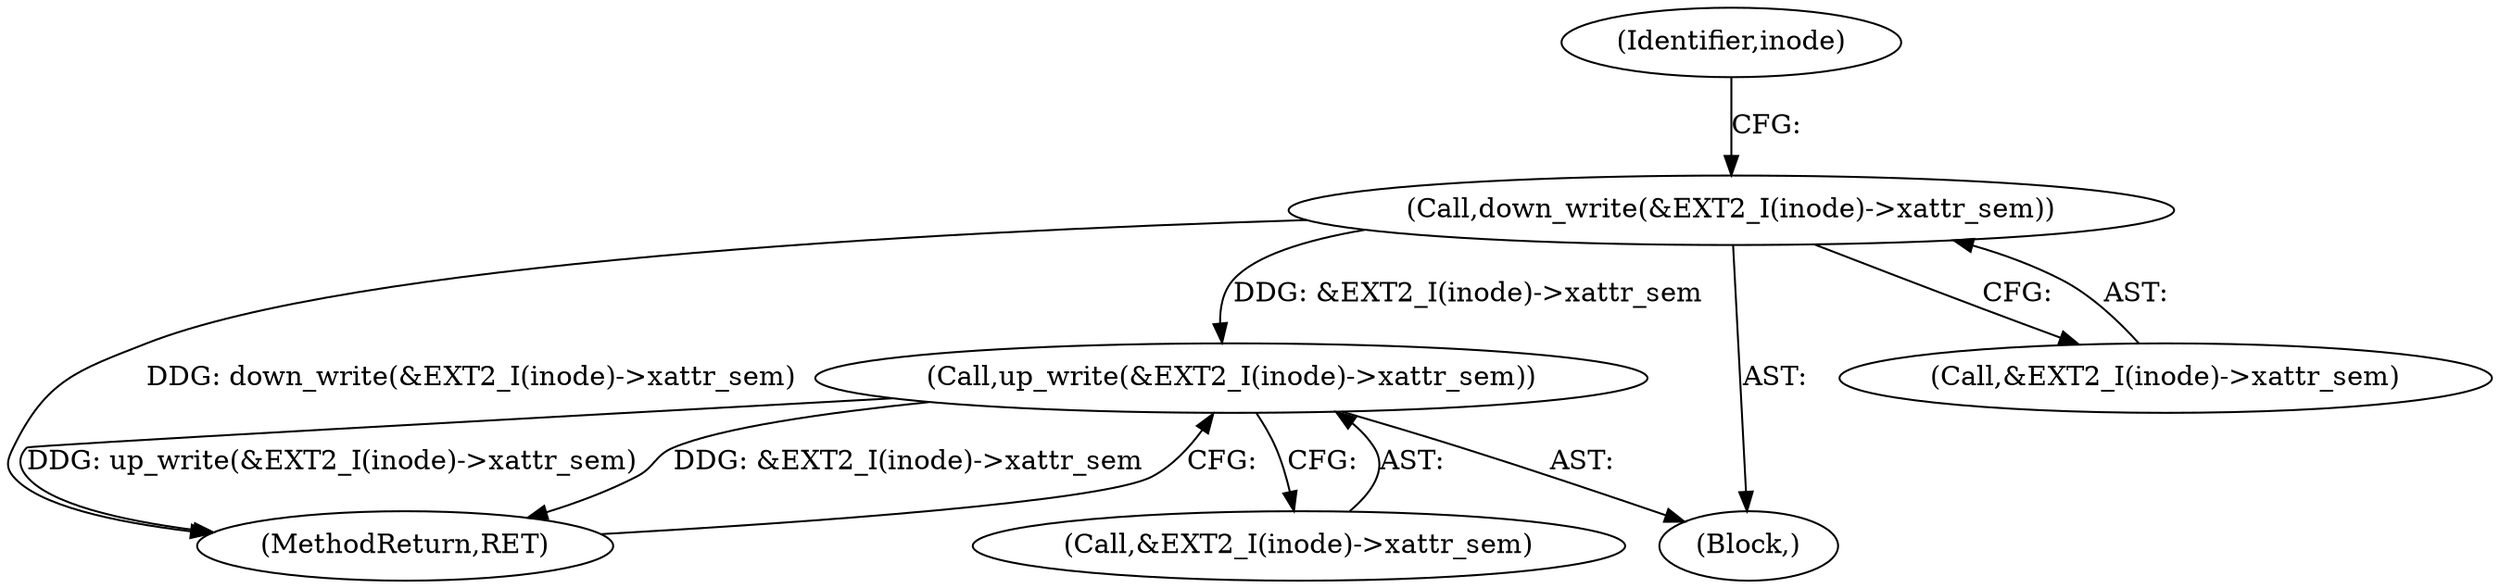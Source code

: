digraph "0_linux_be0726d33cb8f411945884664924bed3cb8c70ee_6@API" {
"1000108" [label="(Call,down_write(&EXT2_I(inode)->xattr_sem))"];
"1000269" [label="(Call,up_write(&EXT2_I(inode)->xattr_sem))"];
"1000108" [label="(Call,down_write(&EXT2_I(inode)->xattr_sem))"];
"1000109" [label="(Call,&EXT2_I(inode)->xattr_sem)"];
"1000275" [label="(MethodReturn,RET)"];
"1000269" [label="(Call,up_write(&EXT2_I(inode)->xattr_sem))"];
"1000270" [label="(Call,&EXT2_I(inode)->xattr_sem)"];
"1000102" [label="(Block,)"];
"1000118" [label="(Identifier,inode)"];
"1000108" -> "1000102"  [label="AST: "];
"1000108" -> "1000109"  [label="CFG: "];
"1000109" -> "1000108"  [label="AST: "];
"1000118" -> "1000108"  [label="CFG: "];
"1000108" -> "1000275"  [label="DDG: down_write(&EXT2_I(inode)->xattr_sem)"];
"1000108" -> "1000269"  [label="DDG: &EXT2_I(inode)->xattr_sem"];
"1000269" -> "1000102"  [label="AST: "];
"1000269" -> "1000270"  [label="CFG: "];
"1000270" -> "1000269"  [label="AST: "];
"1000275" -> "1000269"  [label="CFG: "];
"1000269" -> "1000275"  [label="DDG: up_write(&EXT2_I(inode)->xattr_sem)"];
"1000269" -> "1000275"  [label="DDG: &EXT2_I(inode)->xattr_sem"];
}
